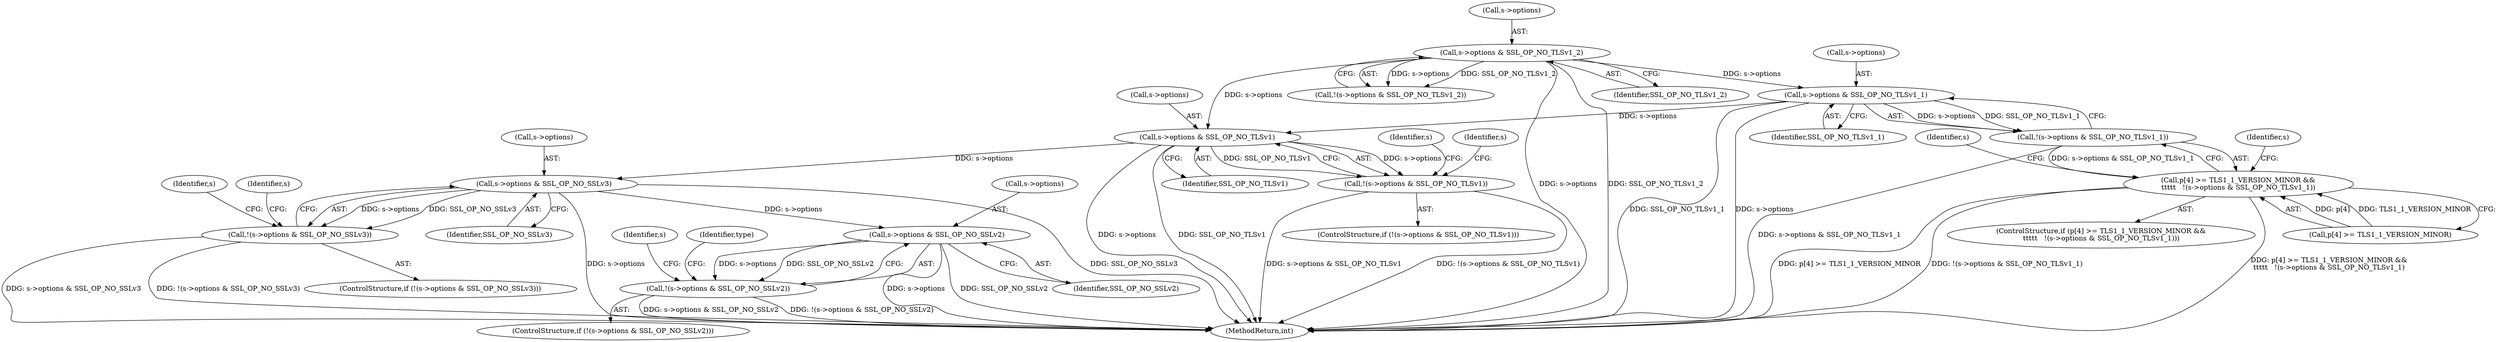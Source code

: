 digraph "0_openssl_26a59d9b46574e457870197dffa802871b4c8fc7_0@pointer" {
"1000329" [label="(Call,s->options & SSL_OP_NO_TLSv1_1)"];
"1000304" [label="(Call,s->options & SSL_OP_NO_TLSv1_2)"];
"1000328" [label="(Call,!(s->options & SSL_OP_NO_TLSv1_1))"];
"1000322" [label="(Call,p[4] >= TLS1_1_VERSION_MINOR &&\n\t\t\t\t\t   !(s->options & SSL_OP_NO_TLSv1_1))"];
"1000348" [label="(Call,s->options & SSL_OP_NO_TLSv1)"];
"1000347" [label="(Call,!(s->options & SSL_OP_NO_TLSv1))"];
"1000367" [label="(Call,s->options & SSL_OP_NO_SSLv3)"];
"1000366" [label="(Call,!(s->options & SSL_OP_NO_SSLv3))"];
"1000386" [label="(Call,s->options & SSL_OP_NO_SSLv2)"];
"1000385" [label="(Call,!(s->options & SSL_OP_NO_SSLv2))"];
"1000346" [label="(ControlStructure,if (!(s->options & SSL_OP_NO_TLSv1)))"];
"1000689" [label="(Identifier,s)"];
"1000328" [label="(Call,!(s->options & SSL_OP_NO_TLSv1_1))"];
"1000323" [label="(Call,p[4] >= TLS1_1_VERSION_MINOR)"];
"1000321" [label="(ControlStructure,if (p[4] >= TLS1_1_VERSION_MINOR &&\n\t\t\t\t\t   !(s->options & SSL_OP_NO_TLSv1_1)))"];
"1000329" [label="(Call,s->options & SSL_OP_NO_TLSv1_1)"];
"1000393" [label="(Identifier,type)"];
"1000388" [label="(Identifier,s)"];
"1000347" [label="(Call,!(s->options & SSL_OP_NO_TLSv1))"];
"1000322" [label="(Call,p[4] >= TLS1_1_VERSION_MINOR &&\n\t\t\t\t\t   !(s->options & SSL_OP_NO_TLSv1_1))"];
"1000375" [label="(Identifier,s)"];
"1000303" [label="(Call,!(s->options & SSL_OP_NO_TLSv1_2))"];
"1000387" [label="(Call,s->options)"];
"1000365" [label="(ControlStructure,if (!(s->options & SSL_OP_NO_SSLv3)))"];
"1001252" [label="(MethodReturn,int)"];
"1000385" [label="(Call,!(s->options & SSL_OP_NO_SSLv2))"];
"1000386" [label="(Call,s->options & SSL_OP_NO_SSLv2)"];
"1000348" [label="(Call,s->options & SSL_OP_NO_TLSv1)"];
"1000352" [label="(Identifier,SSL_OP_NO_TLSv1)"];
"1000369" [label="(Identifier,s)"];
"1000330" [label="(Call,s->options)"];
"1000366" [label="(Call,!(s->options & SSL_OP_NO_SSLv3))"];
"1000368" [label="(Call,s->options)"];
"1000304" [label="(Call,s->options & SSL_OP_NO_TLSv1_2)"];
"1000308" [label="(Identifier,SSL_OP_NO_TLSv1_2)"];
"1000350" [label="(Identifier,s)"];
"1000384" [label="(ControlStructure,if (!(s->options & SSL_OP_NO_SSLv2)))"];
"1000305" [label="(Call,s->options)"];
"1000337" [label="(Identifier,s)"];
"1000367" [label="(Call,s->options & SSL_OP_NO_SSLv3)"];
"1000356" [label="(Identifier,s)"];
"1000333" [label="(Identifier,SSL_OP_NO_TLSv1_1)"];
"1000390" [label="(Identifier,SSL_OP_NO_SSLv2)"];
"1000371" [label="(Identifier,SSL_OP_NO_SSLv3)"];
"1000349" [label="(Call,s->options)"];
"1000329" -> "1000328"  [label="AST: "];
"1000329" -> "1000333"  [label="CFG: "];
"1000330" -> "1000329"  [label="AST: "];
"1000333" -> "1000329"  [label="AST: "];
"1000328" -> "1000329"  [label="CFG: "];
"1000329" -> "1001252"  [label="DDG: SSL_OP_NO_TLSv1_1"];
"1000329" -> "1001252"  [label="DDG: s->options"];
"1000329" -> "1000328"  [label="DDG: s->options"];
"1000329" -> "1000328"  [label="DDG: SSL_OP_NO_TLSv1_1"];
"1000304" -> "1000329"  [label="DDG: s->options"];
"1000329" -> "1000348"  [label="DDG: s->options"];
"1000304" -> "1000303"  [label="AST: "];
"1000304" -> "1000308"  [label="CFG: "];
"1000305" -> "1000304"  [label="AST: "];
"1000308" -> "1000304"  [label="AST: "];
"1000303" -> "1000304"  [label="CFG: "];
"1000304" -> "1001252"  [label="DDG: s->options"];
"1000304" -> "1001252"  [label="DDG: SSL_OP_NO_TLSv1_2"];
"1000304" -> "1000303"  [label="DDG: s->options"];
"1000304" -> "1000303"  [label="DDG: SSL_OP_NO_TLSv1_2"];
"1000304" -> "1000348"  [label="DDG: s->options"];
"1000328" -> "1000322"  [label="AST: "];
"1000322" -> "1000328"  [label="CFG: "];
"1000328" -> "1001252"  [label="DDG: s->options & SSL_OP_NO_TLSv1_1"];
"1000328" -> "1000322"  [label="DDG: s->options & SSL_OP_NO_TLSv1_1"];
"1000322" -> "1000321"  [label="AST: "];
"1000322" -> "1000323"  [label="CFG: "];
"1000323" -> "1000322"  [label="AST: "];
"1000337" -> "1000322"  [label="CFG: "];
"1000350" -> "1000322"  [label="CFG: "];
"1000322" -> "1001252"  [label="DDG: !(s->options & SSL_OP_NO_TLSv1_1)"];
"1000322" -> "1001252"  [label="DDG: p[4] >= TLS1_1_VERSION_MINOR &&\n\t\t\t\t\t   !(s->options & SSL_OP_NO_TLSv1_1)"];
"1000322" -> "1001252"  [label="DDG: p[4] >= TLS1_1_VERSION_MINOR"];
"1000323" -> "1000322"  [label="DDG: p[4]"];
"1000323" -> "1000322"  [label="DDG: TLS1_1_VERSION_MINOR"];
"1000348" -> "1000347"  [label="AST: "];
"1000348" -> "1000352"  [label="CFG: "];
"1000349" -> "1000348"  [label="AST: "];
"1000352" -> "1000348"  [label="AST: "];
"1000347" -> "1000348"  [label="CFG: "];
"1000348" -> "1001252"  [label="DDG: s->options"];
"1000348" -> "1001252"  [label="DDG: SSL_OP_NO_TLSv1"];
"1000348" -> "1000347"  [label="DDG: s->options"];
"1000348" -> "1000347"  [label="DDG: SSL_OP_NO_TLSv1"];
"1000348" -> "1000367"  [label="DDG: s->options"];
"1000347" -> "1000346"  [label="AST: "];
"1000356" -> "1000347"  [label="CFG: "];
"1000369" -> "1000347"  [label="CFG: "];
"1000347" -> "1001252"  [label="DDG: s->options & SSL_OP_NO_TLSv1"];
"1000347" -> "1001252"  [label="DDG: !(s->options & SSL_OP_NO_TLSv1)"];
"1000367" -> "1000366"  [label="AST: "];
"1000367" -> "1000371"  [label="CFG: "];
"1000368" -> "1000367"  [label="AST: "];
"1000371" -> "1000367"  [label="AST: "];
"1000366" -> "1000367"  [label="CFG: "];
"1000367" -> "1001252"  [label="DDG: s->options"];
"1000367" -> "1001252"  [label="DDG: SSL_OP_NO_SSLv3"];
"1000367" -> "1000366"  [label="DDG: s->options"];
"1000367" -> "1000366"  [label="DDG: SSL_OP_NO_SSLv3"];
"1000367" -> "1000386"  [label="DDG: s->options"];
"1000366" -> "1000365"  [label="AST: "];
"1000375" -> "1000366"  [label="CFG: "];
"1000388" -> "1000366"  [label="CFG: "];
"1000366" -> "1001252"  [label="DDG: s->options & SSL_OP_NO_SSLv3"];
"1000366" -> "1001252"  [label="DDG: !(s->options & SSL_OP_NO_SSLv3)"];
"1000386" -> "1000385"  [label="AST: "];
"1000386" -> "1000390"  [label="CFG: "];
"1000387" -> "1000386"  [label="AST: "];
"1000390" -> "1000386"  [label="AST: "];
"1000385" -> "1000386"  [label="CFG: "];
"1000386" -> "1001252"  [label="DDG: s->options"];
"1000386" -> "1001252"  [label="DDG: SSL_OP_NO_SSLv2"];
"1000386" -> "1000385"  [label="DDG: s->options"];
"1000386" -> "1000385"  [label="DDG: SSL_OP_NO_SSLv2"];
"1000385" -> "1000384"  [label="AST: "];
"1000393" -> "1000385"  [label="CFG: "];
"1000689" -> "1000385"  [label="CFG: "];
"1000385" -> "1001252"  [label="DDG: s->options & SSL_OP_NO_SSLv2"];
"1000385" -> "1001252"  [label="DDG: !(s->options & SSL_OP_NO_SSLv2)"];
}
